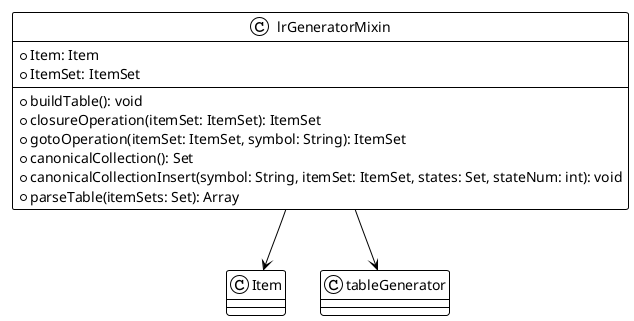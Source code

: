 @startuml parse_table_builder_module

!theme plain

class lrGeneratorMixin {
    +buildTable(): void
    +Item: Item
    +ItemSet: ItemSet
    +closureOperation(itemSet: ItemSet): ItemSet
    +gotoOperation(itemSet: ItemSet, symbol: String): ItemSet
    +canonicalCollection(): Set
    +canonicalCollectionInsert(symbol: String, itemSet: ItemSet, states: Set, stateNum: int): void
    +parseTable(itemSets: Set): Array
}

lrGeneratorMixin --> Item

lrGeneratorMixin --> tableGenerator

@enduml
